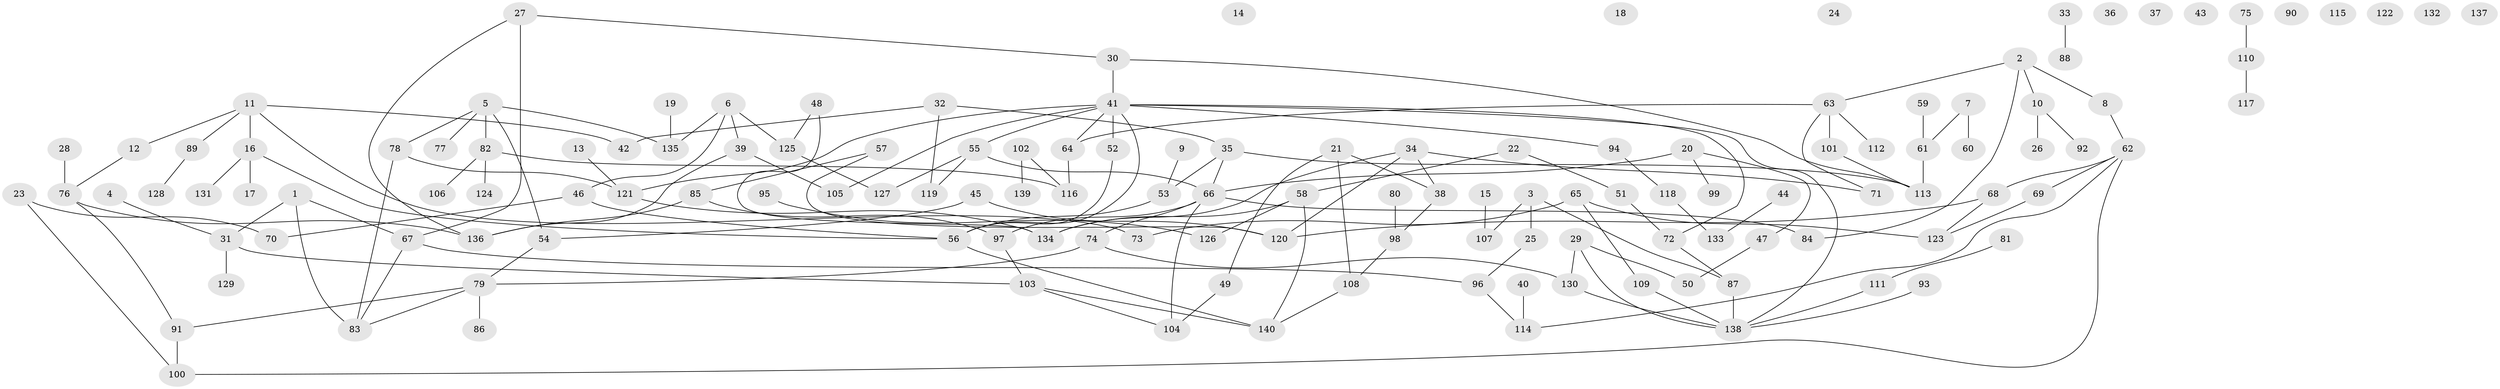 // coarse degree distribution, {7: 0.023809523809523808, 8: 0.023809523809523808, 3: 0.17857142857142858, 1: 0.2619047619047619, 6: 0.03571428571428571, 5: 0.07142857142857142, 0: 0.14285714285714285, 2: 0.17857142857142858, 4: 0.05952380952380952, 10: 0.011904761904761904, 15: 0.011904761904761904}
// Generated by graph-tools (version 1.1) at 2025/16/03/04/25 18:16:31]
// undirected, 140 vertices, 169 edges
graph export_dot {
graph [start="1"]
  node [color=gray90,style=filled];
  1;
  2;
  3;
  4;
  5;
  6;
  7;
  8;
  9;
  10;
  11;
  12;
  13;
  14;
  15;
  16;
  17;
  18;
  19;
  20;
  21;
  22;
  23;
  24;
  25;
  26;
  27;
  28;
  29;
  30;
  31;
  32;
  33;
  34;
  35;
  36;
  37;
  38;
  39;
  40;
  41;
  42;
  43;
  44;
  45;
  46;
  47;
  48;
  49;
  50;
  51;
  52;
  53;
  54;
  55;
  56;
  57;
  58;
  59;
  60;
  61;
  62;
  63;
  64;
  65;
  66;
  67;
  68;
  69;
  70;
  71;
  72;
  73;
  74;
  75;
  76;
  77;
  78;
  79;
  80;
  81;
  82;
  83;
  84;
  85;
  86;
  87;
  88;
  89;
  90;
  91;
  92;
  93;
  94;
  95;
  96;
  97;
  98;
  99;
  100;
  101;
  102;
  103;
  104;
  105;
  106;
  107;
  108;
  109;
  110;
  111;
  112;
  113;
  114;
  115;
  116;
  117;
  118;
  119;
  120;
  121;
  122;
  123;
  124;
  125;
  126;
  127;
  128;
  129;
  130;
  131;
  132;
  133;
  134;
  135;
  136;
  137;
  138;
  139;
  140;
  1 -- 31;
  1 -- 67;
  1 -- 83;
  2 -- 8;
  2 -- 10;
  2 -- 63;
  2 -- 84;
  3 -- 25;
  3 -- 87;
  3 -- 107;
  4 -- 31;
  5 -- 54;
  5 -- 77;
  5 -- 78;
  5 -- 82;
  5 -- 135;
  6 -- 39;
  6 -- 46;
  6 -- 125;
  6 -- 135;
  7 -- 60;
  7 -- 61;
  8 -- 62;
  9 -- 53;
  10 -- 26;
  10 -- 92;
  11 -- 12;
  11 -- 16;
  11 -- 42;
  11 -- 73;
  11 -- 89;
  12 -- 76;
  13 -- 121;
  15 -- 107;
  16 -- 17;
  16 -- 56;
  16 -- 131;
  19 -- 135;
  20 -- 47;
  20 -- 66;
  20 -- 99;
  21 -- 38;
  21 -- 49;
  21 -- 108;
  22 -- 51;
  22 -- 58;
  23 -- 70;
  23 -- 100;
  25 -- 96;
  27 -- 30;
  27 -- 67;
  27 -- 136;
  28 -- 76;
  29 -- 50;
  29 -- 130;
  29 -- 138;
  30 -- 41;
  30 -- 113;
  31 -- 103;
  31 -- 129;
  32 -- 35;
  32 -- 42;
  32 -- 119;
  33 -- 88;
  34 -- 38;
  34 -- 71;
  34 -- 120;
  34 -- 134;
  35 -- 53;
  35 -- 66;
  35 -- 113;
  38 -- 98;
  39 -- 105;
  39 -- 136;
  40 -- 114;
  41 -- 52;
  41 -- 55;
  41 -- 56;
  41 -- 64;
  41 -- 72;
  41 -- 94;
  41 -- 105;
  41 -- 121;
  41 -- 138;
  44 -- 133;
  45 -- 54;
  45 -- 120;
  46 -- 56;
  46 -- 70;
  47 -- 50;
  48 -- 125;
  48 -- 134;
  49 -- 104;
  51 -- 72;
  52 -- 56;
  53 -- 56;
  54 -- 79;
  55 -- 66;
  55 -- 119;
  55 -- 127;
  56 -- 140;
  57 -- 85;
  57 -- 120;
  58 -- 126;
  58 -- 134;
  58 -- 140;
  59 -- 61;
  61 -- 113;
  62 -- 68;
  62 -- 69;
  62 -- 100;
  62 -- 114;
  63 -- 64;
  63 -- 71;
  63 -- 101;
  63 -- 112;
  64 -- 116;
  65 -- 73;
  65 -- 109;
  65 -- 123;
  66 -- 74;
  66 -- 84;
  66 -- 97;
  66 -- 104;
  67 -- 83;
  67 -- 96;
  68 -- 120;
  68 -- 123;
  69 -- 123;
  72 -- 87;
  74 -- 79;
  74 -- 130;
  75 -- 110;
  76 -- 91;
  76 -- 136;
  78 -- 83;
  78 -- 121;
  79 -- 83;
  79 -- 86;
  79 -- 91;
  80 -- 98;
  81 -- 111;
  82 -- 106;
  82 -- 116;
  82 -- 124;
  85 -- 97;
  85 -- 136;
  87 -- 138;
  89 -- 128;
  91 -- 100;
  93 -- 138;
  94 -- 118;
  95 -- 126;
  96 -- 114;
  97 -- 103;
  98 -- 108;
  101 -- 113;
  102 -- 116;
  102 -- 139;
  103 -- 104;
  103 -- 140;
  108 -- 140;
  109 -- 138;
  110 -- 117;
  111 -- 138;
  118 -- 133;
  121 -- 134;
  125 -- 127;
  130 -- 138;
}
